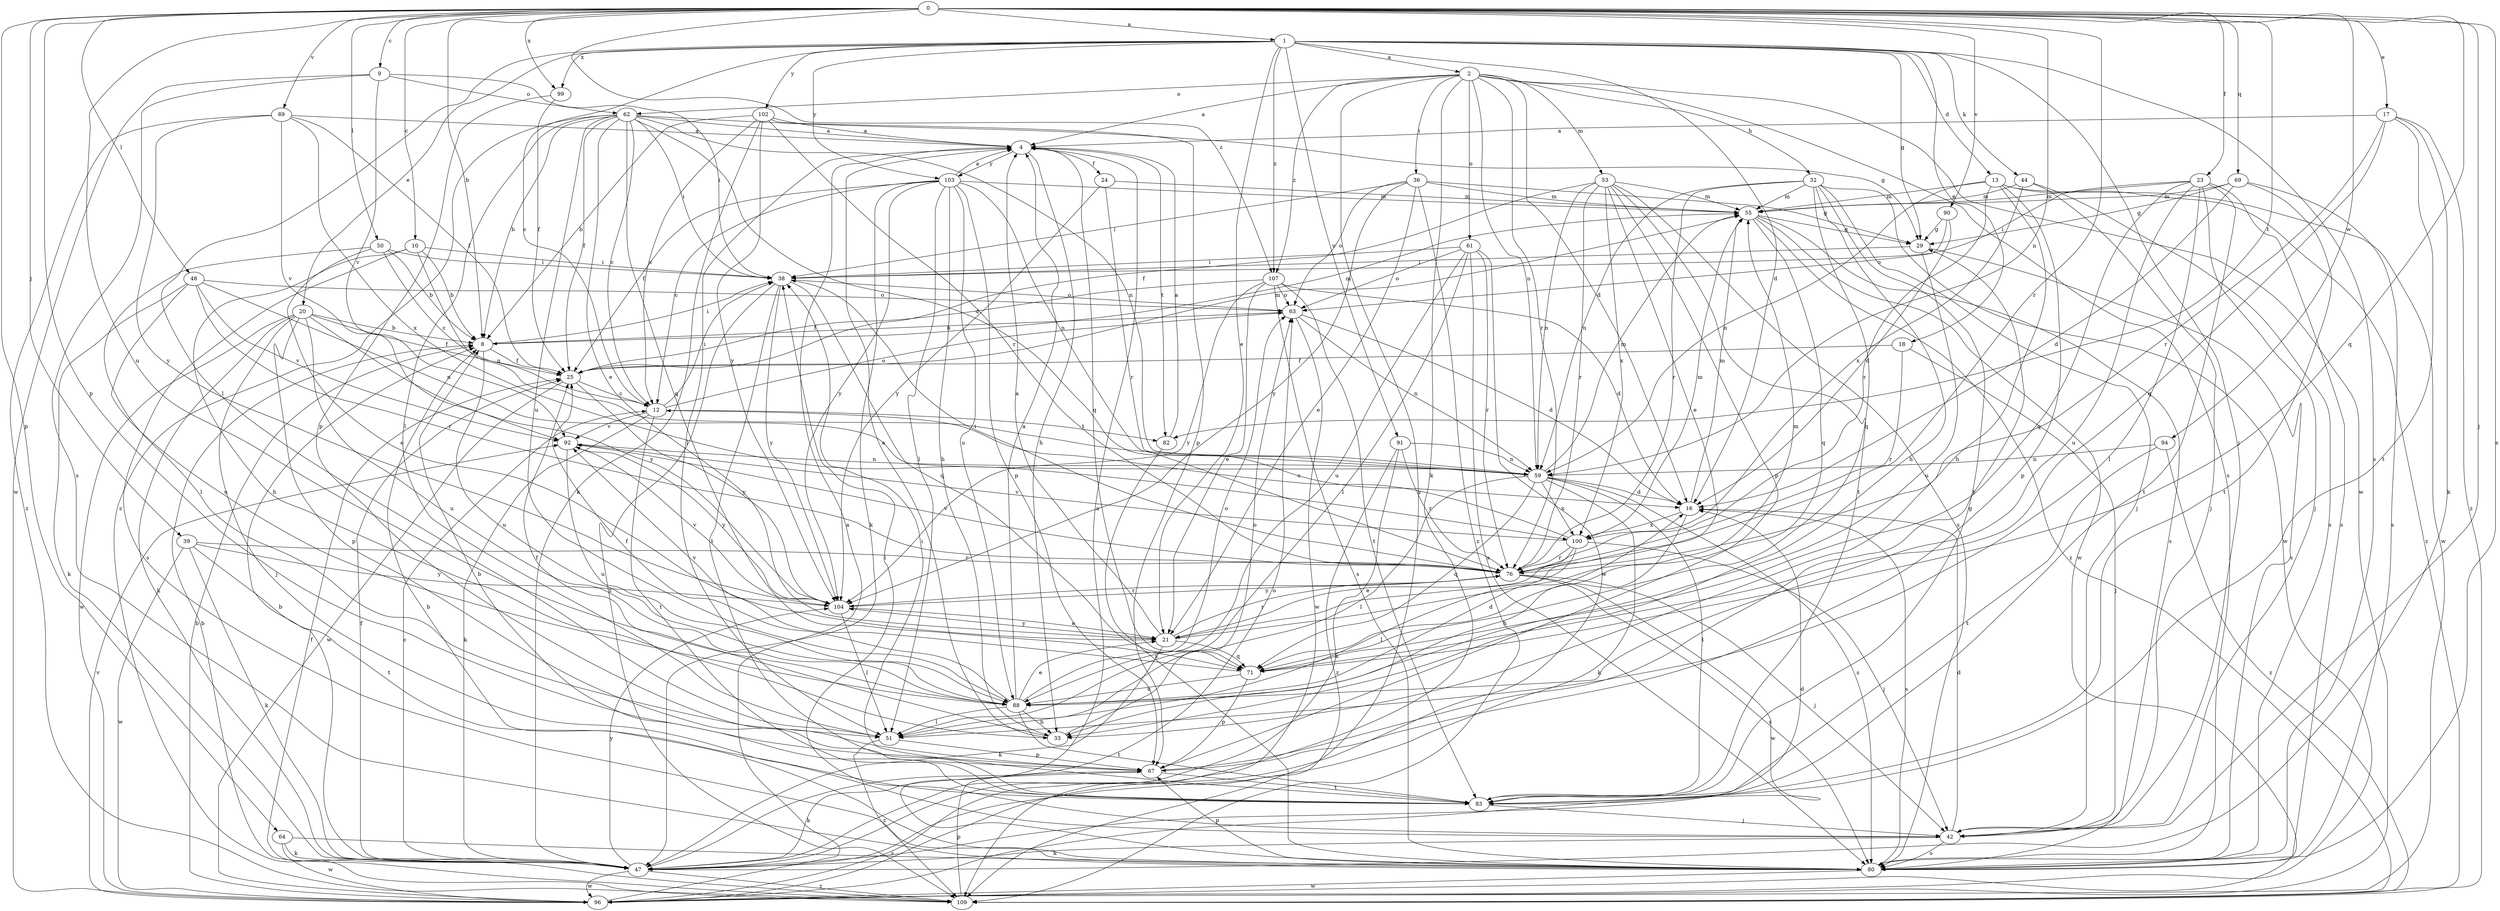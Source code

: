 strict digraph  {
0;
1;
2;
4;
8;
9;
10;
12;
13;
16;
17;
18;
20;
21;
23;
24;
25;
29;
32;
33;
36;
38;
39;
42;
44;
47;
48;
50;
51;
53;
55;
59;
61;
62;
63;
64;
67;
69;
71;
76;
80;
82;
83;
88;
89;
90;
91;
92;
94;
96;
99;
100;
102;
103;
104;
107;
109;
0 -> 1  [label=a];
0 -> 8  [label=b];
0 -> 9  [label=c];
0 -> 10  [label=c];
0 -> 17  [label=e];
0 -> 23  [label=f];
0 -> 39  [label=j];
0 -> 42  [label=j];
0 -> 48  [label=l];
0 -> 50  [label=l];
0 -> 59  [label=n];
0 -> 64  [label=p];
0 -> 67  [label=p];
0 -> 69  [label=q];
0 -> 71  [label=q];
0 -> 76  [label=r];
0 -> 80  [label=s];
0 -> 82  [label=t];
0 -> 88  [label=u];
0 -> 89  [label=v];
0 -> 90  [label=v];
0 -> 94  [label=w];
0 -> 99  [label=x];
0 -> 107  [label=z];
1 -> 2  [label=a];
1 -> 12  [label=c];
1 -> 13  [label=d];
1 -> 16  [label=d];
1 -> 18  [label=e];
1 -> 20  [label=e];
1 -> 21  [label=e];
1 -> 29  [label=g];
1 -> 42  [label=j];
1 -> 44  [label=k];
1 -> 51  [label=l];
1 -> 80  [label=s];
1 -> 91  [label=v];
1 -> 99  [label=x];
1 -> 102  [label=y];
1 -> 103  [label=y];
1 -> 107  [label=z];
2 -> 4  [label=a];
2 -> 16  [label=d];
2 -> 32  [label=h];
2 -> 36  [label=i];
2 -> 47  [label=k];
2 -> 53  [label=m];
2 -> 59  [label=n];
2 -> 61  [label=o];
2 -> 62  [label=o];
2 -> 76  [label=r];
2 -> 80  [label=s];
2 -> 96  [label=w];
2 -> 107  [label=z];
2 -> 109  [label=z];
4 -> 24  [label=f];
4 -> 33  [label=h];
4 -> 51  [label=l];
4 -> 71  [label=q];
4 -> 82  [label=t];
4 -> 103  [label=y];
8 -> 25  [label=f];
8 -> 38  [label=i];
8 -> 55  [label=m];
8 -> 88  [label=u];
9 -> 38  [label=i];
9 -> 62  [label=o];
9 -> 80  [label=s];
9 -> 92  [label=v];
9 -> 96  [label=w];
10 -> 8  [label=b];
10 -> 33  [label=h];
10 -> 38  [label=i];
10 -> 59  [label=n];
10 -> 80  [label=s];
12 -> 38  [label=i];
12 -> 47  [label=k];
12 -> 63  [label=o];
12 -> 82  [label=t];
12 -> 83  [label=t];
12 -> 92  [label=v];
13 -> 33  [label=h];
13 -> 55  [label=m];
13 -> 59  [label=n];
13 -> 67  [label=p];
13 -> 76  [label=r];
13 -> 96  [label=w];
13 -> 109  [label=z];
16 -> 33  [label=h];
16 -> 55  [label=m];
16 -> 80  [label=s];
16 -> 100  [label=x];
17 -> 4  [label=a];
17 -> 47  [label=k];
17 -> 71  [label=q];
17 -> 76  [label=r];
17 -> 83  [label=t];
17 -> 109  [label=z];
18 -> 25  [label=f];
18 -> 42  [label=j];
18 -> 76  [label=r];
20 -> 8  [label=b];
20 -> 25  [label=f];
20 -> 42  [label=j];
20 -> 47  [label=k];
20 -> 67  [label=p];
20 -> 88  [label=u];
20 -> 96  [label=w];
20 -> 104  [label=y];
21 -> 4  [label=a];
21 -> 47  [label=k];
21 -> 55  [label=m];
21 -> 71  [label=q];
21 -> 76  [label=r];
21 -> 104  [label=y];
23 -> 38  [label=i];
23 -> 42  [label=j];
23 -> 51  [label=l];
23 -> 55  [label=m];
23 -> 71  [label=q];
23 -> 80  [label=s];
23 -> 83  [label=t];
23 -> 88  [label=u];
24 -> 55  [label=m];
24 -> 76  [label=r];
24 -> 104  [label=y];
25 -> 12  [label=c];
25 -> 55  [label=m];
25 -> 96  [label=w];
25 -> 104  [label=y];
29 -> 38  [label=i];
29 -> 80  [label=s];
29 -> 88  [label=u];
32 -> 33  [label=h];
32 -> 42  [label=j];
32 -> 55  [label=m];
32 -> 59  [label=n];
32 -> 71  [label=q];
32 -> 76  [label=r];
32 -> 83  [label=t];
32 -> 96  [label=w];
33 -> 4  [label=a];
33 -> 25  [label=f];
33 -> 63  [label=o];
36 -> 21  [label=e];
36 -> 29  [label=g];
36 -> 38  [label=i];
36 -> 55  [label=m];
36 -> 63  [label=o];
36 -> 104  [label=y];
36 -> 109  [label=z];
38 -> 63  [label=o];
38 -> 71  [label=q];
38 -> 83  [label=t];
38 -> 104  [label=y];
38 -> 109  [label=z];
39 -> 47  [label=k];
39 -> 76  [label=r];
39 -> 83  [label=t];
39 -> 96  [label=w];
39 -> 104  [label=y];
42 -> 16  [label=d];
42 -> 38  [label=i];
42 -> 47  [label=k];
42 -> 80  [label=s];
44 -> 42  [label=j];
44 -> 55  [label=m];
44 -> 80  [label=s];
44 -> 100  [label=x];
47 -> 8  [label=b];
47 -> 12  [label=c];
47 -> 16  [label=d];
47 -> 25  [label=f];
47 -> 63  [label=o];
47 -> 96  [label=w];
47 -> 104  [label=y];
47 -> 109  [label=z];
48 -> 47  [label=k];
48 -> 59  [label=n];
48 -> 63  [label=o];
48 -> 76  [label=r];
48 -> 88  [label=u];
48 -> 92  [label=v];
50 -> 8  [label=b];
50 -> 12  [label=c];
50 -> 21  [label=e];
50 -> 38  [label=i];
50 -> 51  [label=l];
51 -> 67  [label=p];
51 -> 109  [label=z];
53 -> 21  [label=e];
53 -> 25  [label=f];
53 -> 55  [label=m];
53 -> 59  [label=n];
53 -> 67  [label=p];
53 -> 76  [label=r];
53 -> 80  [label=s];
53 -> 83  [label=t];
53 -> 100  [label=x];
55 -> 29  [label=g];
55 -> 71  [label=q];
55 -> 80  [label=s];
55 -> 96  [label=w];
55 -> 109  [label=z];
59 -> 16  [label=d];
59 -> 47  [label=k];
59 -> 51  [label=l];
59 -> 55  [label=m];
59 -> 71  [label=q];
59 -> 80  [label=s];
59 -> 83  [label=t];
59 -> 100  [label=x];
61 -> 38  [label=i];
61 -> 51  [label=l];
61 -> 63  [label=o];
61 -> 76  [label=r];
61 -> 80  [label=s];
61 -> 88  [label=u];
61 -> 96  [label=w];
62 -> 4  [label=a];
62 -> 8  [label=b];
62 -> 12  [label=c];
62 -> 16  [label=d];
62 -> 21  [label=e];
62 -> 25  [label=f];
62 -> 29  [label=g];
62 -> 38  [label=i];
62 -> 51  [label=l];
62 -> 59  [label=n];
62 -> 71  [label=q];
62 -> 88  [label=u];
62 -> 109  [label=z];
63 -> 8  [label=b];
63 -> 16  [label=d];
63 -> 59  [label=n];
63 -> 96  [label=w];
64 -> 47  [label=k];
64 -> 80  [label=s];
64 -> 96  [label=w];
67 -> 29  [label=g];
67 -> 47  [label=k];
67 -> 83  [label=t];
69 -> 16  [label=d];
69 -> 29  [label=g];
69 -> 55  [label=m];
69 -> 80  [label=s];
69 -> 83  [label=t];
71 -> 67  [label=p];
71 -> 88  [label=u];
71 -> 92  [label=v];
76 -> 38  [label=i];
76 -> 42  [label=j];
76 -> 80  [label=s];
76 -> 92  [label=v];
76 -> 96  [label=w];
76 -> 104  [label=y];
80 -> 4  [label=a];
80 -> 8  [label=b];
80 -> 67  [label=p];
80 -> 96  [label=w];
82 -> 4  [label=a];
82 -> 80  [label=s];
83 -> 8  [label=b];
83 -> 38  [label=i];
83 -> 42  [label=j];
88 -> 4  [label=a];
88 -> 16  [label=d];
88 -> 21  [label=e];
88 -> 25  [label=f];
88 -> 33  [label=h];
88 -> 51  [label=l];
88 -> 63  [label=o];
88 -> 83  [label=t];
89 -> 4  [label=a];
89 -> 25  [label=f];
89 -> 92  [label=v];
89 -> 100  [label=x];
89 -> 104  [label=y];
89 -> 109  [label=z];
90 -> 16  [label=d];
90 -> 29  [label=g];
90 -> 63  [label=o];
91 -> 47  [label=k];
91 -> 59  [label=n];
91 -> 76  [label=r];
91 -> 109  [label=z];
92 -> 59  [label=n];
92 -> 88  [label=u];
92 -> 104  [label=y];
94 -> 59  [label=n];
94 -> 83  [label=t];
94 -> 109  [label=z];
96 -> 4  [label=a];
96 -> 8  [label=b];
96 -> 92  [label=v];
99 -> 25  [label=f];
99 -> 67  [label=p];
100 -> 12  [label=c];
100 -> 21  [label=e];
100 -> 42  [label=j];
100 -> 51  [label=l];
100 -> 55  [label=m];
100 -> 76  [label=r];
100 -> 92  [label=v];
102 -> 4  [label=a];
102 -> 8  [label=b];
102 -> 12  [label=c];
102 -> 47  [label=k];
102 -> 67  [label=p];
102 -> 76  [label=r];
102 -> 104  [label=y];
103 -> 4  [label=a];
103 -> 12  [label=c];
103 -> 25  [label=f];
103 -> 33  [label=h];
103 -> 47  [label=k];
103 -> 51  [label=l];
103 -> 55  [label=m];
103 -> 59  [label=n];
103 -> 67  [label=p];
103 -> 88  [label=u];
103 -> 104  [label=y];
104 -> 21  [label=e];
104 -> 51  [label=l];
104 -> 76  [label=r];
104 -> 92  [label=v];
107 -> 16  [label=d];
107 -> 21  [label=e];
107 -> 25  [label=f];
107 -> 63  [label=o];
107 -> 80  [label=s];
107 -> 83  [label=t];
107 -> 104  [label=y];
109 -> 8  [label=b];
109 -> 25  [label=f];
109 -> 67  [label=p];
}
